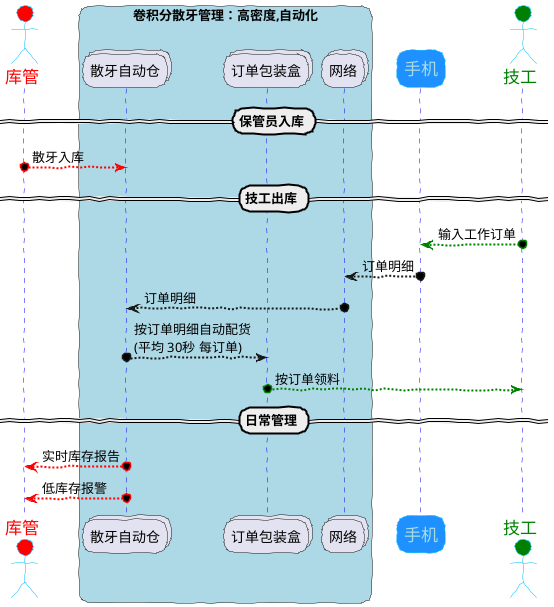 @startuml
skinparam sequenceArrowThickness 2
skinparam roundcorner 20

' skinparam backgroundColor #EEEBDC
skinparam handwritten true
skinparam fontname Impact


skinparam sequence {
' ArrowColor DeepSkyBlue
ActorBorderColor DeepSkyBlue
LifeLineBorderColor blue
LifeLineBackgroundColor #A9DCDF

ParticipantBorderColor DeepSkyBlue
ParticipantBackgroundColor DodgerBlue
ParticipantFontName Impact
ParticipantFontSize 17
ParticipantFontColor #A9DCDF

' ActorBackgroundColor aqua
ActorBackgroundColor red
ActorFontColor red
ActorFontSize 17
ActorFontName Aera
}

actor 库管 as 库管

box "卷积分散牙管理：高密度,自动化" #LightBlue
collections 散牙自动仓 as 散牙自动仓
collections 订单包装盒 as 订单包装盒
collections 网络 as 网络
end box

participant 手机 as 手机
skinparam sequence{
ActorBackgroundColor green
ActorFontColor green
ActorFontSize 17
ActorFontName Impact
}
actor 技工 as 技工
== 保管员入库 ==
库管 o-[#Red]-> 散牙自动仓: 散牙入库
== 技工出库 ==
手机<-[#Green]-o 技工: 输入工作订单
手机 o--> 网络: 订单明细
网络 o--> 散牙自动仓: 订单明细
散牙自动仓 o--> 订单包装盒: 按订单明细自动配货\n(平均 30秒 每订单)
订单包装盒 o-[#Green,bold]-> 技工: 按订单领料
== 日常管理 ==
散牙自动仓 o-[#Red]-> 库管: 实时库存报告
散牙自动仓 o-[#Red]-> 库管: 低库存报警
@enduml
